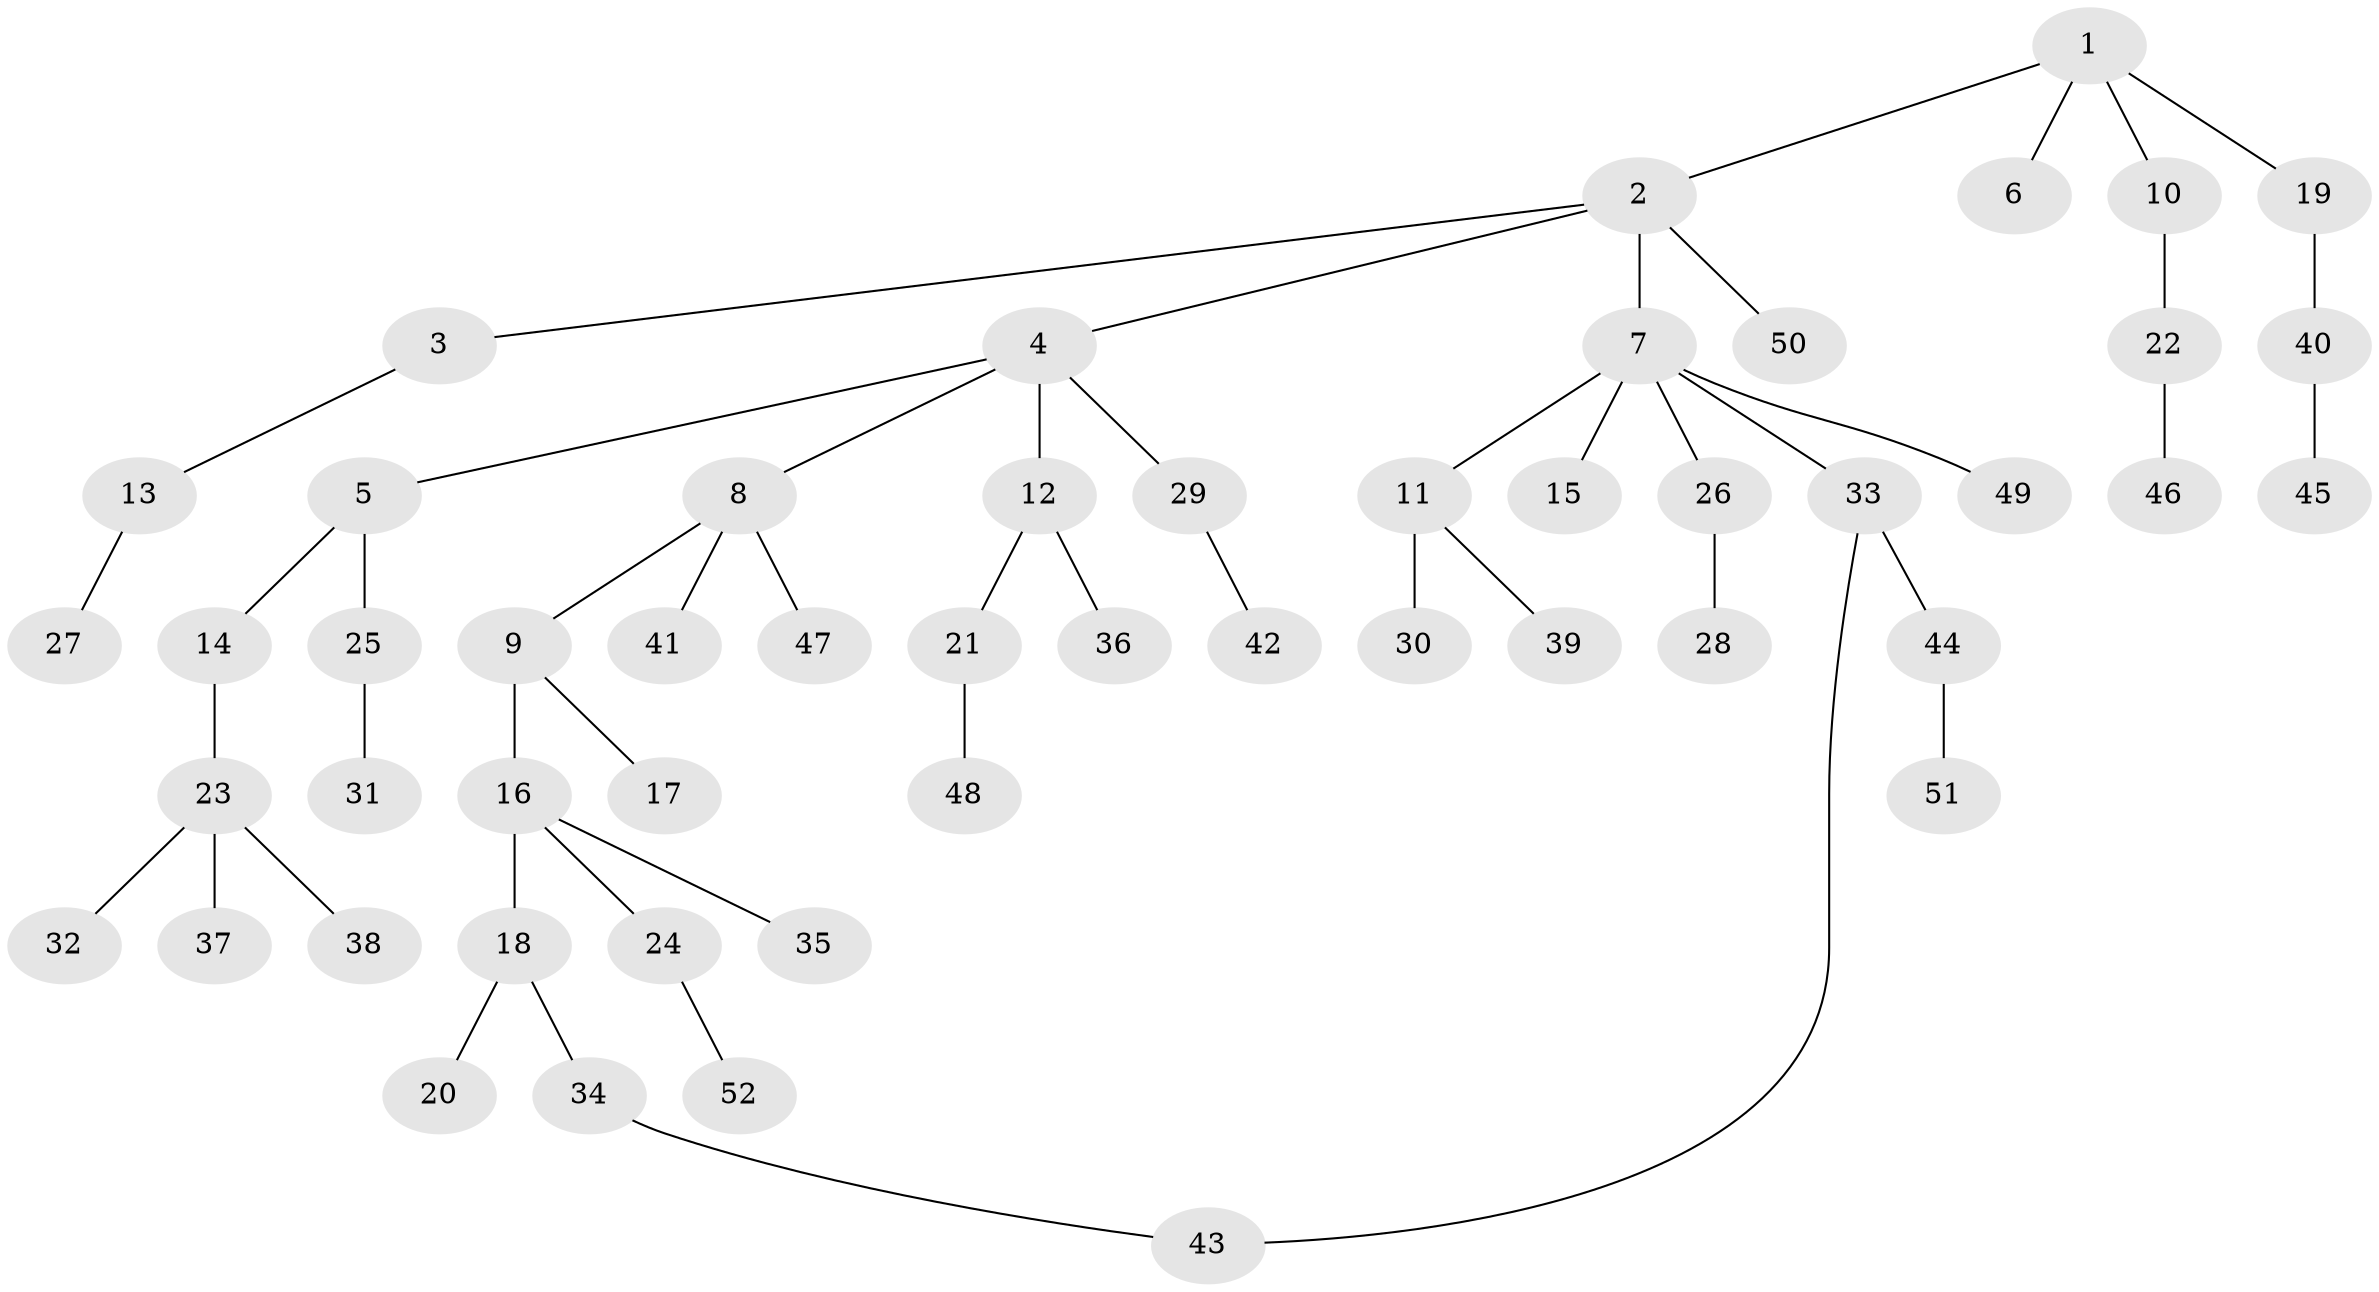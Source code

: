 // coarse degree distribution, {3: 0.15151515151515152, 8: 0.030303030303030304, 2: 0.21212121212121213, 7: 0.030303030303030304, 1: 0.5454545454545454, 4: 0.030303030303030304}
// Generated by graph-tools (version 1.1) at 2025/51/02/27/25 19:51:39]
// undirected, 52 vertices, 52 edges
graph export_dot {
graph [start="1"]
  node [color=gray90,style=filled];
  1;
  2;
  3;
  4;
  5;
  6;
  7;
  8;
  9;
  10;
  11;
  12;
  13;
  14;
  15;
  16;
  17;
  18;
  19;
  20;
  21;
  22;
  23;
  24;
  25;
  26;
  27;
  28;
  29;
  30;
  31;
  32;
  33;
  34;
  35;
  36;
  37;
  38;
  39;
  40;
  41;
  42;
  43;
  44;
  45;
  46;
  47;
  48;
  49;
  50;
  51;
  52;
  1 -- 2;
  1 -- 6;
  1 -- 10;
  1 -- 19;
  2 -- 3;
  2 -- 4;
  2 -- 7;
  2 -- 50;
  3 -- 13;
  4 -- 5;
  4 -- 8;
  4 -- 12;
  4 -- 29;
  5 -- 14;
  5 -- 25;
  7 -- 11;
  7 -- 15;
  7 -- 26;
  7 -- 33;
  7 -- 49;
  8 -- 9;
  8 -- 41;
  8 -- 47;
  9 -- 16;
  9 -- 17;
  10 -- 22;
  11 -- 30;
  11 -- 39;
  12 -- 21;
  12 -- 36;
  13 -- 27;
  14 -- 23;
  16 -- 18;
  16 -- 24;
  16 -- 35;
  18 -- 20;
  18 -- 34;
  19 -- 40;
  21 -- 48;
  22 -- 46;
  23 -- 32;
  23 -- 37;
  23 -- 38;
  24 -- 52;
  25 -- 31;
  26 -- 28;
  29 -- 42;
  33 -- 44;
  33 -- 43;
  34 -- 43;
  40 -- 45;
  44 -- 51;
}

